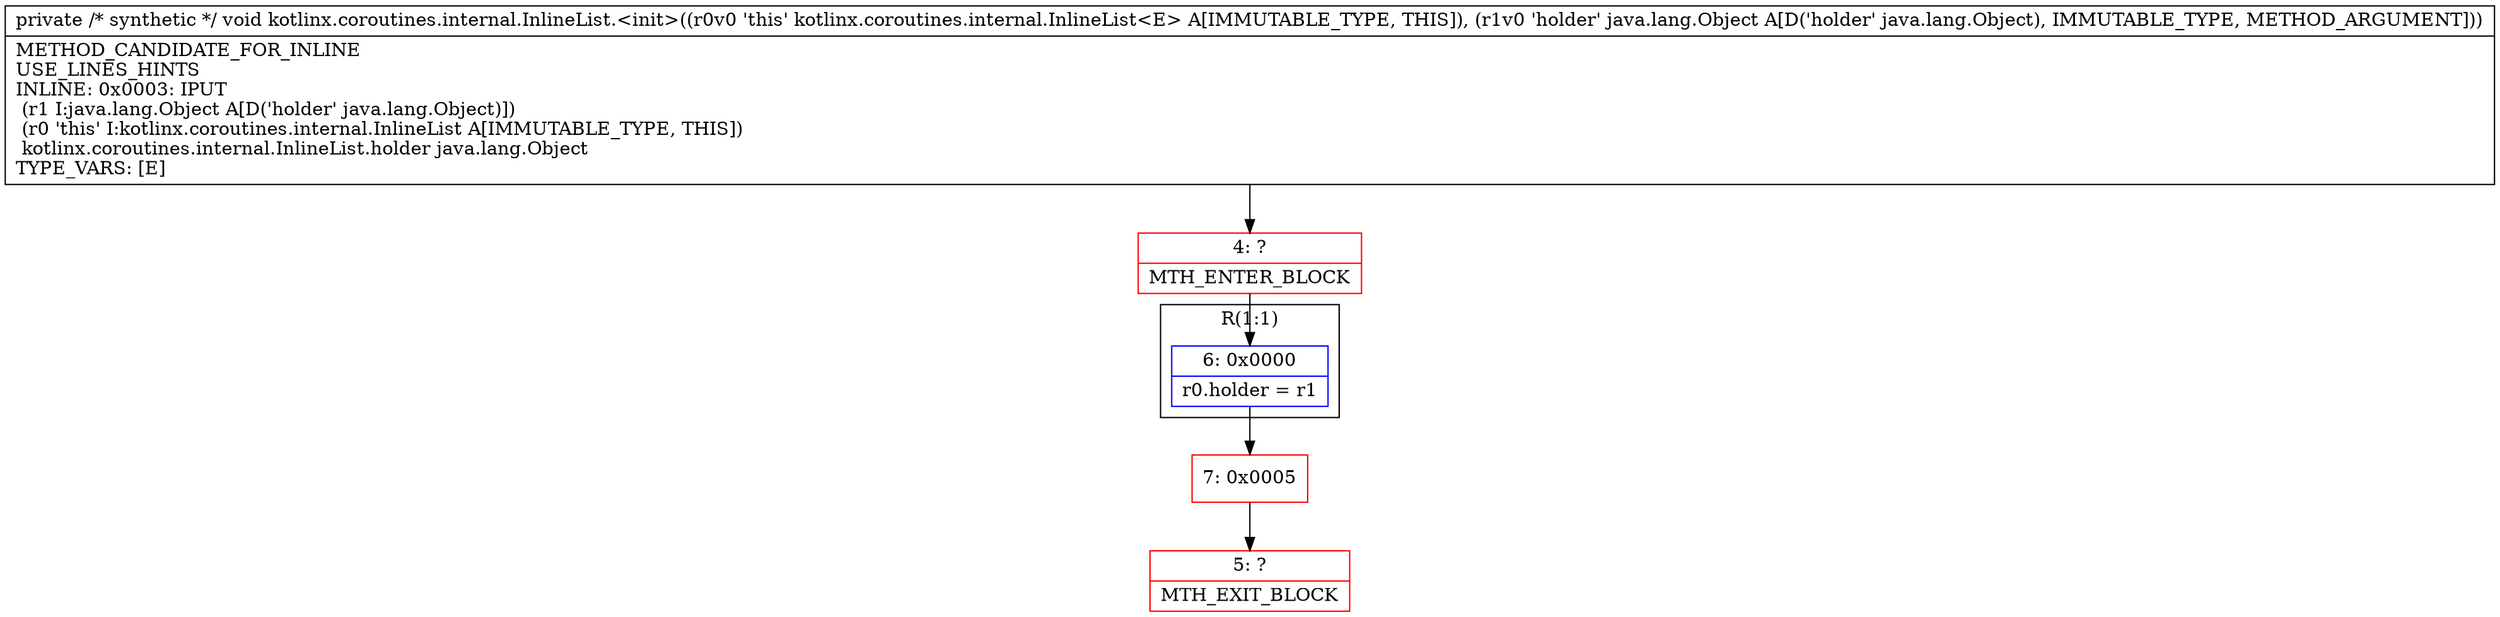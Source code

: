 digraph "CFG forkotlinx.coroutines.internal.InlineList.\<init\>(Ljava\/lang\/Object;)V" {
subgraph cluster_Region_235886265 {
label = "R(1:1)";
node [shape=record,color=blue];
Node_6 [shape=record,label="{6\:\ 0x0000|r0.holder = r1\l}"];
}
Node_4 [shape=record,color=red,label="{4\:\ ?|MTH_ENTER_BLOCK\l}"];
Node_7 [shape=record,color=red,label="{7\:\ 0x0005}"];
Node_5 [shape=record,color=red,label="{5\:\ ?|MTH_EXIT_BLOCK\l}"];
MethodNode[shape=record,label="{private \/* synthetic *\/ void kotlinx.coroutines.internal.InlineList.\<init\>((r0v0 'this' kotlinx.coroutines.internal.InlineList\<E\> A[IMMUTABLE_TYPE, THIS]), (r1v0 'holder' java.lang.Object A[D('holder' java.lang.Object), IMMUTABLE_TYPE, METHOD_ARGUMENT]))  | METHOD_CANDIDATE_FOR_INLINE\lUSE_LINES_HINTS\lINLINE: 0x0003: IPUT  \l  (r1 I:java.lang.Object A[D('holder' java.lang.Object)])\l  (r0 'this' I:kotlinx.coroutines.internal.InlineList A[IMMUTABLE_TYPE, THIS])\l kotlinx.coroutines.internal.InlineList.holder java.lang.Object\lTYPE_VARS: [E]\l}"];
MethodNode -> Node_4;Node_6 -> Node_7;
Node_4 -> Node_6;
Node_7 -> Node_5;
}

